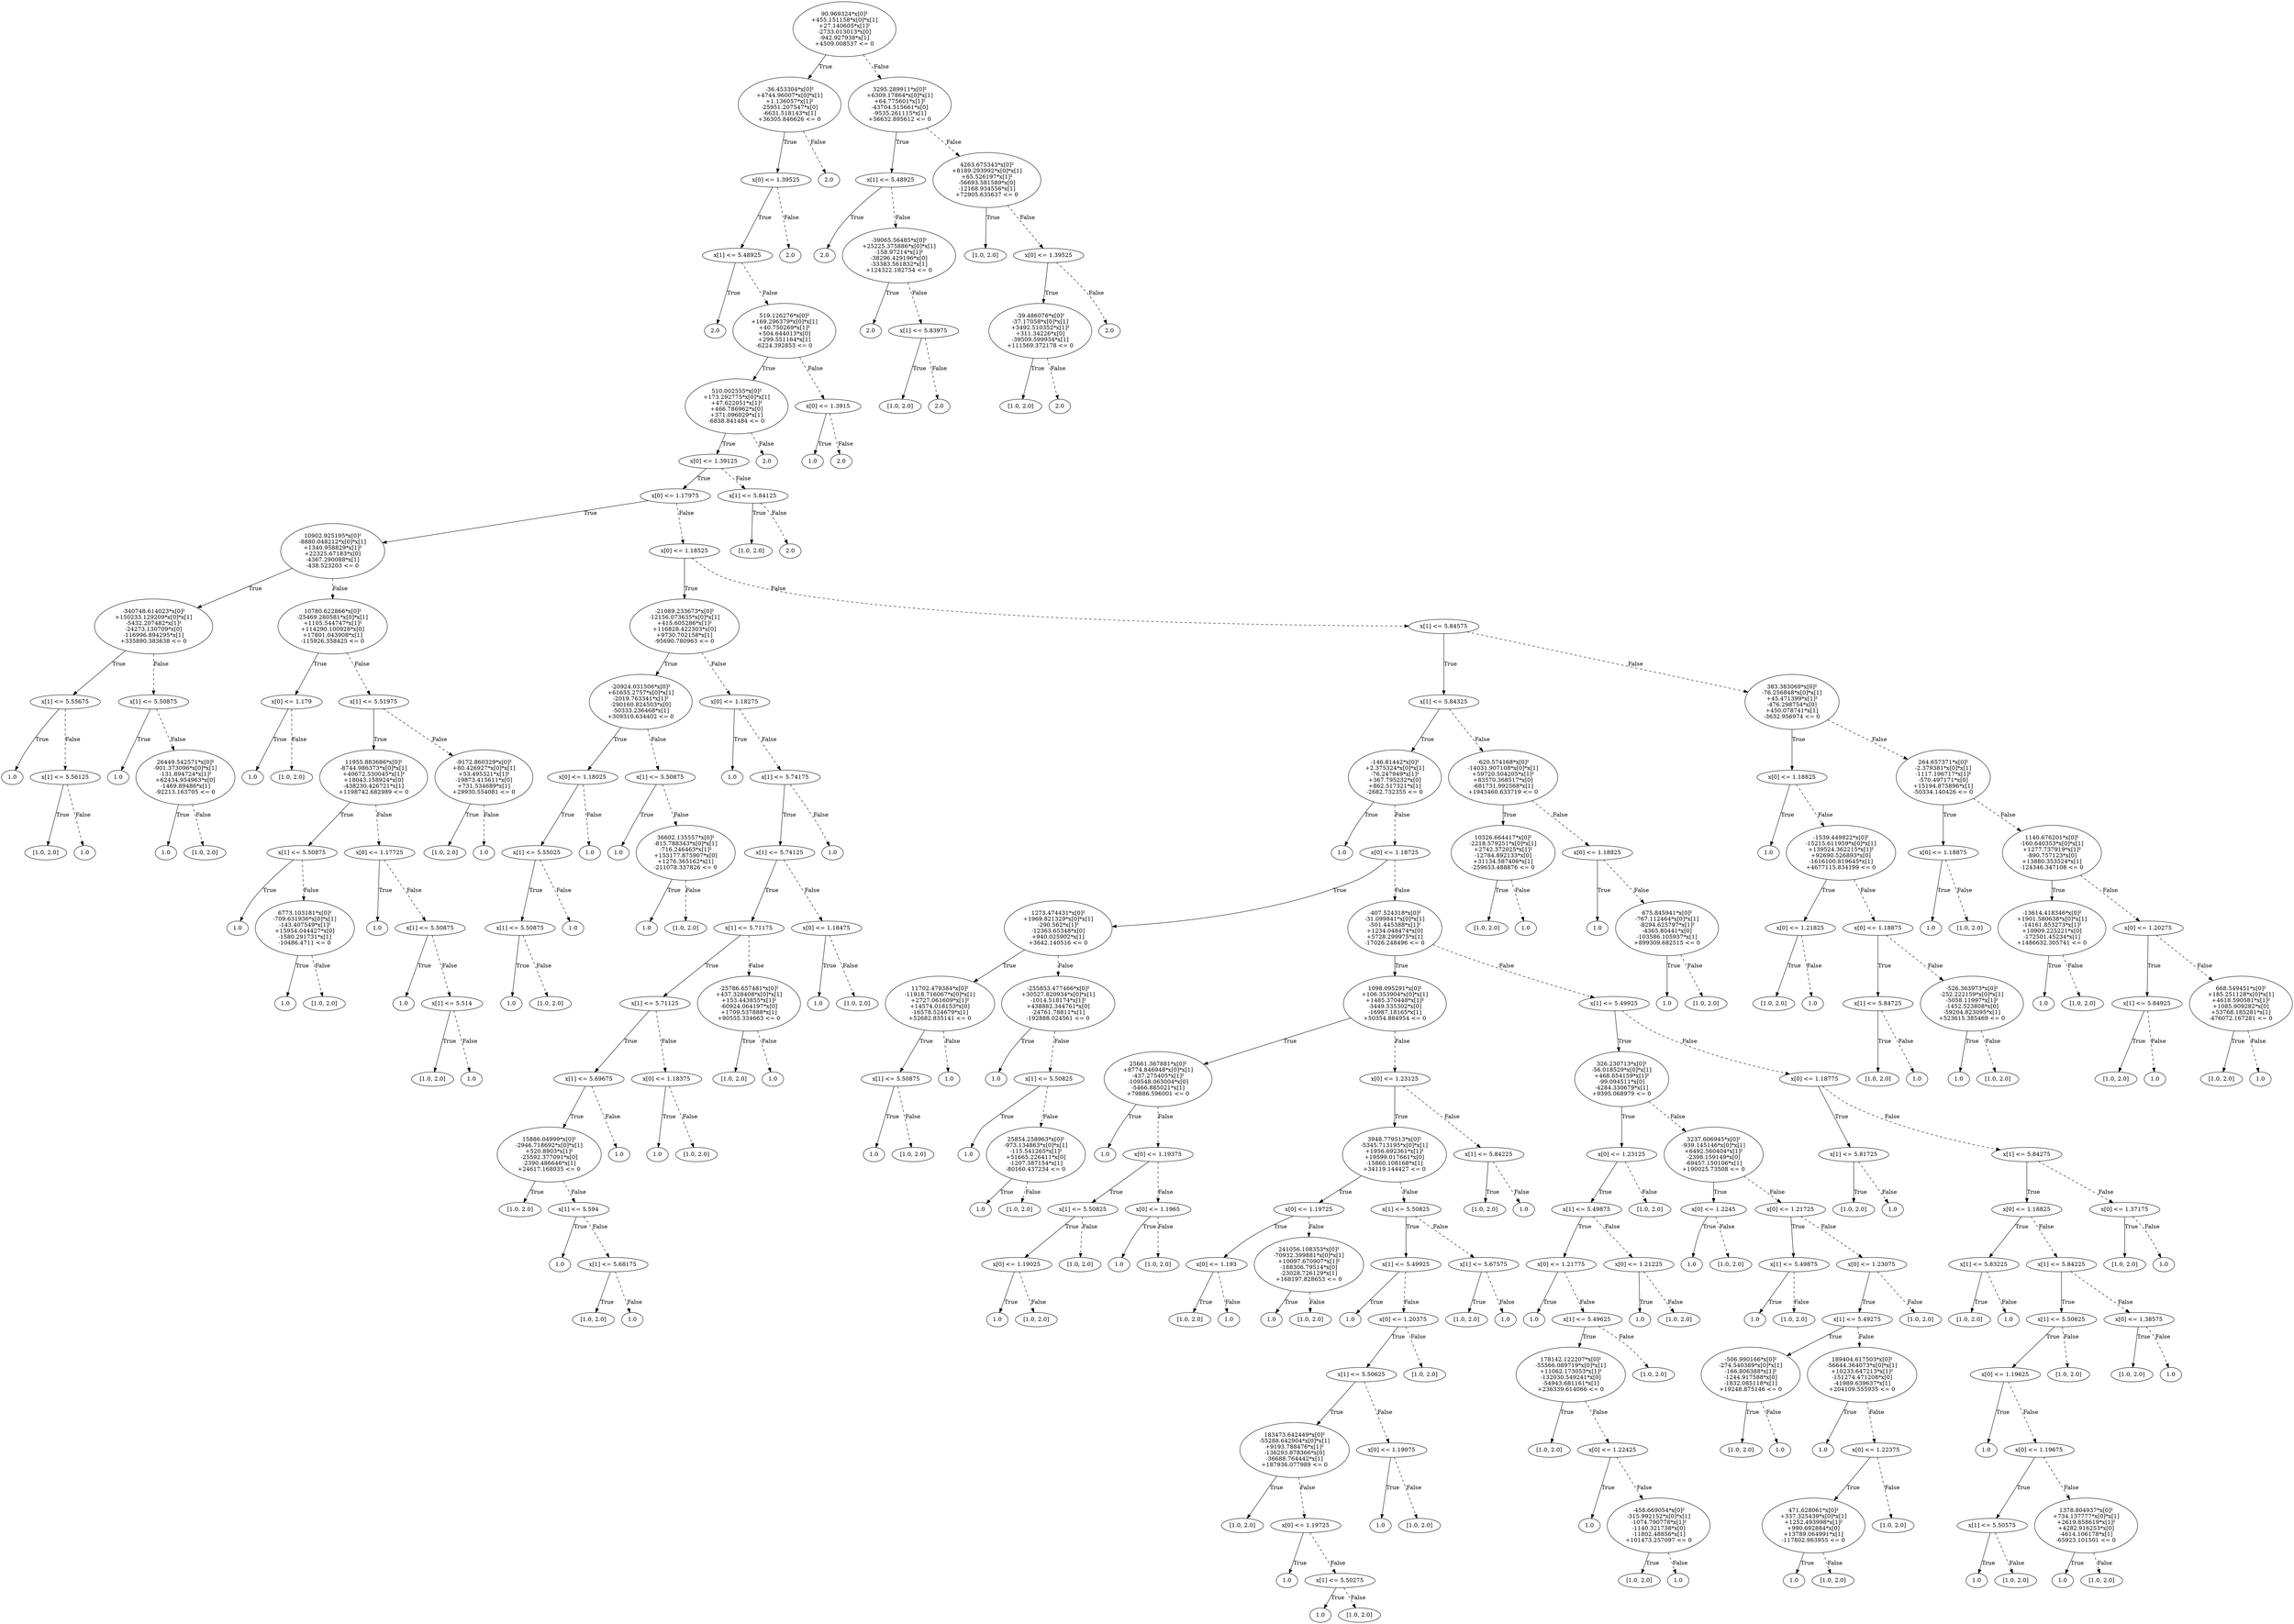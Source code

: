 digraph {
0 [label="90.969324*x[0]²\n+455.151158*x[0]*x[1]\n+27.140605*x[1]²\n-2733.013013*x[0]\n-942.927938*x[1]\n+4509.008537 <= 0"];
1 [label="-36.453304*x[0]²\n+4744.96007*x[0]*x[1]\n+1.136057*x[1]²\n-25951.207547*x[0]\n-6631.518143*x[1]\n+36305.846626 <= 0"];
2 [label="x[0] <= 1.39525"];
3 [label="x[1] <= 5.48925"];
4 [label="2.0"];
3 -> 4 [label="True"];
5 [label="519.126276*x[0]²\n+169.296379*x[0]*x[1]\n+40.750269*x[1]²\n+504.644013*x[0]\n+299.551164*x[1]\n-6224.392853 <= 0"];
6 [label="510.002555*x[0]²\n+173.292775*x[0]*x[1]\n+47.622051*x[1]²\n+466.786962*x[0]\n+371.096029*x[1]\n-6838.841484 <= 0"];
7 [label="x[0] <= 1.39125"];
8 [label="x[0] <= 1.17975"];
9 [label="10902.925195*x[0]²\n-8880.048212*x[0]*x[1]\n+1340.958829*x[1]²\n+22325.67183*x[0]\n-4367.290088*x[1]\n-438.523203 <= 0"];
10 [label="-340748.614023*x[0]²\n+150233.129209*x[0]*x[1]\n-5432.207482*x[1]²\n-24273.130709*x[0]\n-116996.894295*x[1]\n+335890.383638 <= 0"];
11 [label="x[1] <= 5.55675"];
12 [label="1.0"];
11 -> 12 [label="True"];
13 [label="x[1] <= 5.56125"];
14 [label="[1.0, 2.0]"];
13 -> 14 [label="True"];
15 [label="1.0"];
13 -> 15 [style="dashed", label="False"];
11 -> 13 [style="dashed", label="False"];
10 -> 11 [label="True"];
16 [label="x[1] <= 5.50875"];
17 [label="1.0"];
16 -> 17 [label="True"];
18 [label="26449.542571*x[0]²\n-901.373096*x[0]*x[1]\n-131.894724*x[1]²\n+62434.954963*x[0]\n-1469.89486*x[1]\n-92213.163705 <= 0"];
19 [label="1.0"];
18 -> 19 [label="True"];
20 [label="[1.0, 2.0]"];
18 -> 20 [style="dashed", label="False"];
16 -> 18 [style="dashed", label="False"];
10 -> 16 [style="dashed", label="False"];
9 -> 10 [label="True"];
21 [label="10780.622866*x[0]²\n-25469.280581*x[0]*x[1]\n+1105.544747*x[1]²\n+114290.100928*x[0]\n+17801.043908*x[1]\n-115926.358425 <= 0"];
22 [label="x[0] <= 1.179"];
23 [label="1.0"];
22 -> 23 [label="True"];
24 [label="[1.0, 2.0]"];
22 -> 24 [style="dashed", label="False"];
21 -> 22 [label="True"];
25 [label="x[1] <= 5.51975"];
26 [label="11955.883686*x[0]²\n-8744.986373*x[0]*x[1]\n+40672.530045*x[1]²\n+18043.158924*x[0]\n-438230.426721*x[1]\n+1198742.682989 <= 0"];
27 [label="x[1] <= 5.50875"];
28 [label="1.0"];
27 -> 28 [label="True"];
29 [label="6773.103181*x[0]²\n-709.631936*x[0]*x[1]\n-143.407549*x[1]²\n+15954.044427*x[0]\n-1580.291731*x[1]\n-10486.4711 <= 0"];
30 [label="1.0"];
29 -> 30 [label="True"];
31 [label="[1.0, 2.0]"];
29 -> 31 [style="dashed", label="False"];
27 -> 29 [style="dashed", label="False"];
26 -> 27 [label="True"];
32 [label="x[0] <= 1.17725"];
33 [label="1.0"];
32 -> 33 [label="True"];
34 [label="x[1] <= 5.50875"];
35 [label="1.0"];
34 -> 35 [label="True"];
36 [label="x[1] <= 5.514"];
37 [label="[1.0, 2.0]"];
36 -> 37 [label="True"];
38 [label="1.0"];
36 -> 38 [style="dashed", label="False"];
34 -> 36 [style="dashed", label="False"];
32 -> 34 [style="dashed", label="False"];
26 -> 32 [style="dashed", label="False"];
25 -> 26 [label="True"];
39 [label="-9172.860329*x[0]²\n+80.426927*x[0]*x[1]\n+53.495321*x[1]²\n-19873.415611*x[0]\n+731.534689*x[1]\n+29930.554081 <= 0"];
40 [label="[1.0, 2.0]"];
39 -> 40 [label="True"];
41 [label="1.0"];
39 -> 41 [style="dashed", label="False"];
25 -> 39 [style="dashed", label="False"];
21 -> 25 [style="dashed", label="False"];
9 -> 21 [style="dashed", label="False"];
8 -> 9 [label="True"];
42 [label="x[0] <= 1.18525"];
43 [label="-21089.233673*x[0]²\n-12156.073635*x[0]*x[1]\n+415.605286*x[1]²\n+116828.422303*x[0]\n+9730.702158*x[1]\n-95690.780963 <= 0"];
44 [label="-20924.031506*x[0]²\n+61655.2757*x[0]*x[1]\n-2019.763341*x[1]²\n-290160.824503*x[0]\n-50333.236468*x[1]\n+309310.634402 <= 0"];
45 [label="x[0] <= 1.18025"];
46 [label="x[1] <= 5.55025"];
47 [label="x[1] <= 5.50875"];
48 [label="1.0"];
47 -> 48 [label="True"];
49 [label="[1.0, 2.0]"];
47 -> 49 [style="dashed", label="False"];
46 -> 47 [label="True"];
50 [label="1.0"];
46 -> 50 [style="dashed", label="False"];
45 -> 46 [label="True"];
51 [label="1.0"];
45 -> 51 [style="dashed", label="False"];
44 -> 45 [label="True"];
52 [label="x[1] <= 5.50875"];
53 [label="1.0"];
52 -> 53 [label="True"];
54 [label="36602.135557*x[0]²\n-815.788343*x[0]*x[1]\n-716.246463*x[1]²\n+153177.875907*x[0]\n+1276.365162*x[1]\n-211078.337826 <= 0"];
55 [label="1.0"];
54 -> 55 [label="True"];
56 [label="[1.0, 2.0]"];
54 -> 56 [style="dashed", label="False"];
52 -> 54 [style="dashed", label="False"];
44 -> 52 [style="dashed", label="False"];
43 -> 44 [label="True"];
57 [label="x[0] <= 1.18275"];
58 [label="1.0"];
57 -> 58 [label="True"];
59 [label="x[1] <= 5.74175"];
60 [label="x[1] <= 5.74125"];
61 [label="x[1] <= 5.71175"];
62 [label="x[1] <= 5.71125"];
63 [label="x[1] <= 5.69675"];
64 [label="15886.04999*x[0]²\n-2946.718692*x[0]*x[1]\n+520.8903*x[1]²\n-25592.377091*x[0]\n-2390.486646*x[1]\n+24617.168035 <= 0"];
65 [label="[1.0, 2.0]"];
64 -> 65 [label="True"];
66 [label="x[1] <= 5.594"];
67 [label="1.0"];
66 -> 67 [label="True"];
68 [label="x[1] <= 5.68175"];
69 [label="[1.0, 2.0]"];
68 -> 69 [label="True"];
70 [label="1.0"];
68 -> 70 [style="dashed", label="False"];
66 -> 68 [style="dashed", label="False"];
64 -> 66 [style="dashed", label="False"];
63 -> 64 [label="True"];
71 [label="1.0"];
63 -> 71 [style="dashed", label="False"];
62 -> 63 [label="True"];
72 [label="x[0] <= 1.18375"];
73 [label="1.0"];
72 -> 73 [label="True"];
74 [label="[1.0, 2.0]"];
72 -> 74 [style="dashed", label="False"];
62 -> 72 [style="dashed", label="False"];
61 -> 62 [label="True"];
75 [label="-25786.657481*x[0]²\n+437.328408*x[0]*x[1]\n+153.443855*x[1]²\n-60924.064197*x[0]\n+1709.537888*x[1]\n+90555.334663 <= 0"];
76 [label="[1.0, 2.0]"];
75 -> 76 [label="True"];
77 [label="1.0"];
75 -> 77 [style="dashed", label="False"];
61 -> 75 [style="dashed", label="False"];
60 -> 61 [label="True"];
78 [label="x[0] <= 1.18475"];
79 [label="1.0"];
78 -> 79 [label="True"];
80 [label="[1.0, 2.0]"];
78 -> 80 [style="dashed", label="False"];
60 -> 78 [style="dashed", label="False"];
59 -> 60 [label="True"];
81 [label="1.0"];
59 -> 81 [style="dashed", label="False"];
57 -> 59 [style="dashed", label="False"];
43 -> 57 [style="dashed", label="False"];
42 -> 43 [label="True"];
82 [label="x[1] <= 5.84575"];
83 [label="x[1] <= 5.84325"];
84 [label="-146.81442*x[0]²\n+2.375324*x[0]*x[1]\n-76.247949*x[1]²\n+367.795232*x[0]\n+862.517321*x[1]\n-2682.732355 <= 0"];
85 [label="1.0"];
84 -> 85 [label="True"];
86 [label="x[0] <= 1.18725"];
87 [label="1273.474431*x[0]²\n+1969.821329*x[0]*x[1]\n-290.562*x[1]²\n-12363.65348*x[0]\n+940.025902*x[1]\n+3642.140516 <= 0"];
88 [label="11702.479384*x[0]²\n-11918.716067*x[0]*x[1]\n+2727.061609*x[1]²\n+14574.018153*x[0]\n-16578.524679*x[1]\n+52682.835141 <= 0"];
89 [label="x[1] <= 5.50875"];
90 [label="1.0"];
89 -> 90 [label="True"];
91 [label="[1.0, 2.0]"];
89 -> 91 [style="dashed", label="False"];
88 -> 89 [label="True"];
92 [label="1.0"];
88 -> 92 [style="dashed", label="False"];
87 -> 88 [label="True"];
93 [label="-255853.477466*x[0]²\n+30527.820934*x[0]*x[1]\n-1014.518174*x[1]²\n+438882.344761*x[0]\n-24761.78811*x[1]\n-192888.024561 <= 0"];
94 [label="1.0"];
93 -> 94 [label="True"];
95 [label="x[1] <= 5.50825"];
96 [label="1.0"];
95 -> 96 [label="True"];
97 [label="25854.258963*x[0]²\n-973.134863*x[0]*x[1]\n-115.541265*x[1]²\n+51665.226411*x[0]\n-1207.387154*x[1]\n-80160.437234 <= 0"];
98 [label="1.0"];
97 -> 98 [label="True"];
99 [label="[1.0, 2.0]"];
97 -> 99 [style="dashed", label="False"];
95 -> 97 [style="dashed", label="False"];
93 -> 95 [style="dashed", label="False"];
87 -> 93 [style="dashed", label="False"];
86 -> 87 [label="True"];
100 [label="-407.524318*x[0]²\n-31.099841*x[0]*x[1]\n-501.445388*x[1]²\n+1234.048474*x[0]\n+5728.299975*x[1]\n-17026.248496 <= 0"];
101 [label="1098.095291*x[0]²\n+106.353904*x[0]*x[1]\n+1485.370448*x[1]²\n-3449.535302*x[0]\n-16987.18165*x[1]\n+50354.884954 <= 0"];
102 [label="25661.367881*x[0]²\n+8774.846948*x[0]*x[1]\n-437.275405*x[1]²\n-109548.063004*x[0]\n-5466.885021*x[1]\n+79886.596001 <= 0"];
103 [label="1.0"];
102 -> 103 [label="True"];
104 [label="x[0] <= 1.19375"];
105 [label="x[1] <= 5.50825"];
106 [label="x[0] <= 1.19025"];
107 [label="1.0"];
106 -> 107 [label="True"];
108 [label="[1.0, 2.0]"];
106 -> 108 [style="dashed", label="False"];
105 -> 106 [label="True"];
109 [label="[1.0, 2.0]"];
105 -> 109 [style="dashed", label="False"];
104 -> 105 [label="True"];
110 [label="x[0] <= 1.1965"];
111 [label="1.0"];
110 -> 111 [label="True"];
112 [label="[1.0, 2.0]"];
110 -> 112 [style="dashed", label="False"];
104 -> 110 [style="dashed", label="False"];
102 -> 104 [style="dashed", label="False"];
101 -> 102 [label="True"];
113 [label="x[0] <= 1.23125"];
114 [label="3948.779513*x[0]²\n-5345.713195*x[0]*x[1]\n+1956.692361*x[1]²\n+19599.017661*x[0]\n-15860.108168*x[1]\n+34119.144427 <= 0"];
115 [label="x[0] <= 1.19725"];
116 [label="x[0] <= 1.193"];
117 [label="[1.0, 2.0]"];
116 -> 117 [label="True"];
118 [label="1.0"];
116 -> 118 [style="dashed", label="False"];
115 -> 116 [label="True"];
119 [label="241056.108353*x[0]²\n-70932.399881*x[0]*x[1]\n+10097.670907*x[1]²\n-188306.79514*x[0]\n-23028.726129*x[1]\n+168197.828653 <= 0"];
120 [label="1.0"];
119 -> 120 [label="True"];
121 [label="[1.0, 2.0]"];
119 -> 121 [style="dashed", label="False"];
115 -> 119 [style="dashed", label="False"];
114 -> 115 [label="True"];
122 [label="x[1] <= 5.50825"];
123 [label="x[1] <= 5.49925"];
124 [label="1.0"];
123 -> 124 [label="True"];
125 [label="x[0] <= 1.20375"];
126 [label="x[1] <= 5.50625"];
127 [label="183473.642449*x[0]²\n-55288.642904*x[0]*x[1]\n+9193.788476*x[1]²\n-136293.878366*x[0]\n-36688.764442*x[1]\n+187936.077989 <= 0"];
128 [label="[1.0, 2.0]"];
127 -> 128 [label="True"];
129 [label="x[0] <= 1.19725"];
130 [label="1.0"];
129 -> 130 [label="True"];
131 [label="x[1] <= 5.50275"];
132 [label="1.0"];
131 -> 132 [label="True"];
133 [label="[1.0, 2.0]"];
131 -> 133 [style="dashed", label="False"];
129 -> 131 [style="dashed", label="False"];
127 -> 129 [style="dashed", label="False"];
126 -> 127 [label="True"];
134 [label="x[0] <= 1.19075"];
135 [label="1.0"];
134 -> 135 [label="True"];
136 [label="[1.0, 2.0]"];
134 -> 136 [style="dashed", label="False"];
126 -> 134 [style="dashed", label="False"];
125 -> 126 [label="True"];
137 [label="[1.0, 2.0]"];
125 -> 137 [style="dashed", label="False"];
123 -> 125 [style="dashed", label="False"];
122 -> 123 [label="True"];
138 [label="x[1] <= 5.67575"];
139 [label="[1.0, 2.0]"];
138 -> 139 [label="True"];
140 [label="1.0"];
138 -> 140 [style="dashed", label="False"];
122 -> 138 [style="dashed", label="False"];
114 -> 122 [style="dashed", label="False"];
113 -> 114 [label="True"];
141 [label="x[1] <= 5.84225"];
142 [label="[1.0, 2.0]"];
141 -> 142 [label="True"];
143 [label="1.0"];
141 -> 143 [style="dashed", label="False"];
113 -> 141 [style="dashed", label="False"];
101 -> 113 [style="dashed", label="False"];
100 -> 101 [label="True"];
144 [label="x[1] <= 5.49925"];
145 [label="326.230713*x[0]²\n-56.018529*x[0]*x[1]\n+468.854159*x[1]²\n-99.094511*x[0]\n-4284.330679*x[1]\n+9395.068979 <= 0"];
146 [label="x[0] <= 1.23125"];
147 [label="x[1] <= 5.49875"];
148 [label="x[0] <= 1.21775"];
149 [label="1.0"];
148 -> 149 [label="True"];
150 [label="x[1] <= 5.49625"];
151 [label="178142.122207*x[0]²\n-55566.089719*x[0]*x[1]\n+11062.173053*x[1]²\n-132030.549241*x[0]\n-54943.681161*x[1]\n+236339.614066 <= 0"];
152 [label="[1.0, 2.0]"];
151 -> 152 [label="True"];
153 [label="x[0] <= 1.22425"];
154 [label="1.0"];
153 -> 154 [label="True"];
155 [label="-458.669054*x[0]²\n-315.992152*x[0]*x[1]\n-1074.790778*x[1]²\n-1140.321738*x[0]\n-11802.48856*x[1]\n+101473.257097 <= 0"];
156 [label="[1.0, 2.0]"];
155 -> 156 [label="True"];
157 [label="1.0"];
155 -> 157 [style="dashed", label="False"];
153 -> 155 [style="dashed", label="False"];
151 -> 153 [style="dashed", label="False"];
150 -> 151 [label="True"];
158 [label="[1.0, 2.0]"];
150 -> 158 [style="dashed", label="False"];
148 -> 150 [style="dashed", label="False"];
147 -> 148 [label="True"];
159 [label="x[0] <= 1.21225"];
160 [label="1.0"];
159 -> 160 [label="True"];
161 [label="[1.0, 2.0]"];
159 -> 161 [style="dashed", label="False"];
147 -> 159 [style="dashed", label="False"];
146 -> 147 [label="True"];
162 [label="[1.0, 2.0]"];
146 -> 162 [style="dashed", label="False"];
145 -> 146 [label="True"];
163 [label="3237.606945*x[0]²\n-939.145146*x[0]*x[1]\n+6492.560404*x[1]²\n-2398.159149*x[0]\n-69457.150106*x[1]\n+190025.73508 <= 0"];
164 [label="x[0] <= 1.2245"];
165 [label="1.0"];
164 -> 165 [label="True"];
166 [label="[1.0, 2.0]"];
164 -> 166 [style="dashed", label="False"];
163 -> 164 [label="True"];
167 [label="x[0] <= 1.21725"];
168 [label="x[1] <= 5.49875"];
169 [label="1.0"];
168 -> 169 [label="True"];
170 [label="[1.0, 2.0]"];
168 -> 170 [style="dashed", label="False"];
167 -> 168 [label="True"];
171 [label="x[0] <= 1.23075"];
172 [label="x[1] <= 5.49275"];
173 [label="-506.990166*x[0]²\n-274.540389*x[0]*x[1]\n-166.806388*x[1]²\n-1244.917588*x[0]\n-1832.085118*x[1]\n+19248.875146 <= 0"];
174 [label="[1.0, 2.0]"];
173 -> 174 [label="True"];
175 [label="1.0"];
173 -> 175 [style="dashed", label="False"];
172 -> 173 [label="True"];
176 [label="189404.617503*x[0]²\n-56644.364073*x[0]*x[1]\n+10233.647213*x[1]²\n-151274.471208*x[0]\n-41989.639637*x[1]\n+204109.555935 <= 0"];
177 [label="1.0"];
176 -> 177 [label="True"];
178 [label="x[0] <= 1.22375"];
179 [label="471.628061*x[0]²\n+337.325439*x[0]*x[1]\n+1252.493998*x[1]²\n+990.692884*x[0]\n+13789.064991*x[1]\n-117802.963955 <= 0"];
180 [label="1.0"];
179 -> 180 [label="True"];
181 [label="[1.0, 2.0]"];
179 -> 181 [style="dashed", label="False"];
178 -> 179 [label="True"];
182 [label="[1.0, 2.0]"];
178 -> 182 [style="dashed", label="False"];
176 -> 178 [style="dashed", label="False"];
172 -> 176 [style="dashed", label="False"];
171 -> 172 [label="True"];
183 [label="[1.0, 2.0]"];
171 -> 183 [style="dashed", label="False"];
167 -> 171 [style="dashed", label="False"];
163 -> 167 [style="dashed", label="False"];
145 -> 163 [style="dashed", label="False"];
144 -> 145 [label="True"];
184 [label="x[0] <= 1.18775"];
185 [label="x[1] <= 5.81725"];
186 [label="[1.0, 2.0]"];
185 -> 186 [label="True"];
187 [label="1.0"];
185 -> 187 [style="dashed", label="False"];
184 -> 185 [label="True"];
188 [label="x[1] <= 5.84275"];
189 [label="x[0] <= 1.18825"];
190 [label="x[1] <= 5.83225"];
191 [label="[1.0, 2.0]"];
190 -> 191 [label="True"];
192 [label="1.0"];
190 -> 192 [style="dashed", label="False"];
189 -> 190 [label="True"];
193 [label="x[1] <= 5.84225"];
194 [label="x[1] <= 5.50625"];
195 [label="x[0] <= 1.19625"];
196 [label="1.0"];
195 -> 196 [label="True"];
197 [label="x[0] <= 1.19675"];
198 [label="x[1] <= 5.50575"];
199 [label="1.0"];
198 -> 199 [label="True"];
200 [label="[1.0, 2.0]"];
198 -> 200 [style="dashed", label="False"];
197 -> 198 [label="True"];
201 [label="1378.804937*x[0]²\n+734.137777*x[0]*x[1]\n+2619.858619*x[1]²\n+4282.916253*x[0]\n-4614.106178*x[1]\n-65923.101501 <= 0"];
202 [label="1.0"];
201 -> 202 [label="True"];
203 [label="[1.0, 2.0]"];
201 -> 203 [style="dashed", label="False"];
197 -> 201 [style="dashed", label="False"];
195 -> 197 [style="dashed", label="False"];
194 -> 195 [label="True"];
204 [label="[1.0, 2.0]"];
194 -> 204 [style="dashed", label="False"];
193 -> 194 [label="True"];
205 [label="x[0] <= 1.38575"];
206 [label="[1.0, 2.0]"];
205 -> 206 [label="True"];
207 [label="1.0"];
205 -> 207 [style="dashed", label="False"];
193 -> 205 [style="dashed", label="False"];
189 -> 193 [style="dashed", label="False"];
188 -> 189 [label="True"];
208 [label="x[0] <= 1.37175"];
209 [label="[1.0, 2.0]"];
208 -> 209 [label="True"];
210 [label="1.0"];
208 -> 210 [style="dashed", label="False"];
188 -> 208 [style="dashed", label="False"];
184 -> 188 [style="dashed", label="False"];
144 -> 184 [style="dashed", label="False"];
100 -> 144 [style="dashed", label="False"];
86 -> 100 [style="dashed", label="False"];
84 -> 86 [style="dashed", label="False"];
83 -> 84 [label="True"];
211 [label="-620.574168*x[0]²\n-14031.907108*x[0]*x[1]\n+59720.504205*x[1]²\n+83570.368517*x[0]\n-681731.992568*x[1]\n+1943460.633719 <= 0"];
212 [label="10326.664417*x[0]²\n-2218.579251*x[0]*x[1]\n+2742.372025*x[1]²\n-12784.892133*x[0]\n+31134.587406*x[1]\n-259653.488876 <= 0"];
213 [label="[1.0, 2.0]"];
212 -> 213 [label="True"];
214 [label="1.0"];
212 -> 214 [style="dashed", label="False"];
211 -> 212 [label="True"];
215 [label="x[0] <= 1.18825"];
216 [label="1.0"];
215 -> 216 [label="True"];
217 [label="675.845941*x[0]²\n-767.112464*x[0]*x[1]\n-8294.625797*x[1]²\n-4365.80441*x[0]\n-103586.105937*x[1]\n+899309.682515 <= 0"];
218 [label="1.0"];
217 -> 218 [label="True"];
219 [label="[1.0, 2.0]"];
217 -> 219 [style="dashed", label="False"];
215 -> 217 [style="dashed", label="False"];
211 -> 215 [style="dashed", label="False"];
83 -> 211 [style="dashed", label="False"];
82 -> 83 [label="True"];
220 [label="383.383069*x[0]²\n-76.256848*x[0]*x[1]\n+45.471399*x[1]²\n-476.298754*x[0]\n+450.078741*x[1]\n-3632.956974 <= 0"];
221 [label="x[0] <= 1.18825"];
222 [label="1.0"];
221 -> 222 [label="True"];
223 [label="-1539.449822*x[0]²\n-15215.611959*x[0]*x[1]\n+139524.362215*x[1]²\n+92690.526893*x[0]\n-1616100.819645*x[1]\n+4677115.834199 <= 0"];
224 [label="x[0] <= 1.21825"];
225 [label="[1.0, 2.0]"];
224 -> 225 [label="True"];
226 [label="1.0"];
224 -> 226 [style="dashed", label="False"];
223 -> 224 [label="True"];
227 [label="x[0] <= 1.18875"];
228 [label="x[1] <= 5.84725"];
229 [label="[1.0, 2.0]"];
228 -> 229 [label="True"];
230 [label="1.0"];
228 -> 230 [style="dashed", label="False"];
227 -> 228 [label="True"];
231 [label="-526.363973*x[0]²\n-252.222159*x[0]*x[1]\n-5058.11997*x[1]²\n-1452.523808*x[0]\n-59204.823095*x[1]\n+523615.385469 <= 0"];
232 [label="1.0"];
231 -> 232 [label="True"];
233 [label="[1.0, 2.0]"];
231 -> 233 [style="dashed", label="False"];
227 -> 231 [style="dashed", label="False"];
223 -> 227 [style="dashed", label="False"];
221 -> 223 [style="dashed", label="False"];
220 -> 221 [label="True"];
234 [label="264.657371*x[0]²\n-2.379381*x[0]*x[1]\n-1117.196717*x[1]²\n-570.497171*x[0]\n+15194.875896*x[1]\n-50334.140426 <= 0"];
235 [label="x[0] <= 1.18875"];
236 [label="1.0"];
235 -> 236 [label="True"];
237 [label="[1.0, 2.0]"];
235 -> 237 [style="dashed", label="False"];
234 -> 235 [label="True"];
238 [label="1140.676201*x[0]²\n-160.640353*x[0]*x[1]\n+1277.737919*x[1]²\n-890.757123*x[0]\n+13880.353524*x[1]\n-124346.347108 <= 0"];
239 [label="-13614.418346*x[0]²\n+1901.580638*x[0]*x[1]\n-14161.853273*x[1]²\n+10909.225221*x[0]\n-172501.45234*x[1]\n+1486632.305741 <= 0"];
240 [label="1.0"];
239 -> 240 [label="True"];
241 [label="[1.0, 2.0]"];
239 -> 241 [style="dashed", label="False"];
238 -> 239 [label="True"];
242 [label="x[0] <= 1.20275"];
243 [label="x[1] <= 5.84925"];
244 [label="[1.0, 2.0]"];
243 -> 244 [label="True"];
245 [label="1.0"];
243 -> 245 [style="dashed", label="False"];
242 -> 243 [label="True"];
246 [label="668.549451*x[0]²\n+185.251128*x[0]*x[1]\n+4618.590581*x[1]²\n+1085.909282*x[0]\n+53768.185281*x[1]\n-476072.167281 <= 0"];
247 [label="[1.0, 2.0]"];
246 -> 247 [label="True"];
248 [label="1.0"];
246 -> 248 [style="dashed", label="False"];
242 -> 246 [style="dashed", label="False"];
238 -> 242 [style="dashed", label="False"];
234 -> 238 [style="dashed", label="False"];
220 -> 234 [style="dashed", label="False"];
82 -> 220 [style="dashed", label="False"];
42 -> 82 [style="dashed", label="False"];
8 -> 42 [style="dashed", label="False"];
7 -> 8 [label="True"];
249 [label="x[1] <= 5.84125"];
250 [label="[1.0, 2.0]"];
249 -> 250 [label="True"];
251 [label="2.0"];
249 -> 251 [style="dashed", label="False"];
7 -> 249 [style="dashed", label="False"];
6 -> 7 [label="True"];
252 [label="2.0"];
6 -> 252 [style="dashed", label="False"];
5 -> 6 [label="True"];
253 [label="x[0] <= 1.3915"];
254 [label="1.0"];
253 -> 254 [label="True"];
255 [label="2.0"];
253 -> 255 [style="dashed", label="False"];
5 -> 253 [style="dashed", label="False"];
3 -> 5 [style="dashed", label="False"];
2 -> 3 [label="True"];
256 [label="2.0"];
2 -> 256 [style="dashed", label="False"];
1 -> 2 [label="True"];
257 [label="2.0"];
1 -> 257 [style="dashed", label="False"];
0 -> 1 [label="True"];
258 [label="3295.289911*x[0]²\n+6309.17864*x[0]*x[1]\n+64.775601*x[1]²\n-43704.515661*x[0]\n-9535.261115*x[1]\n+56632.895612 <= 0"];
259 [label="x[1] <= 5.48925"];
260 [label="2.0"];
259 -> 260 [label="True"];
261 [label="-39065.56485*x[0]²\n+25225.375886*x[0]*x[1]\n-158.97214*x[1]²\n-38296.429196*x[0]\n-33383.561832*x[1]\n+124322.182754 <= 0"];
262 [label="2.0"];
261 -> 262 [label="True"];
263 [label="x[1] <= 5.83975"];
264 [label="[1.0, 2.0]"];
263 -> 264 [label="True"];
265 [label="2.0"];
263 -> 265 [style="dashed", label="False"];
261 -> 263 [style="dashed", label="False"];
259 -> 261 [style="dashed", label="False"];
258 -> 259 [label="True"];
266 [label="4263.675343*x[0]²\n+8189.293992*x[0]*x[1]\n+65.526197*x[1]²\n-56693.581589*x[0]\n-12168.934556*x[1]\n+72905.635637 <= 0"];
267 [label="[1.0, 2.0]"];
266 -> 267 [label="True"];
268 [label="x[0] <= 1.39525"];
269 [label="-39.486076*x[0]²\n-37.17058*x[0]*x[1]\n+3492.510352*x[1]²\n+311.34226*x[0]\n-39509.599934*x[1]\n+111569.372178 <= 0"];
270 [label="[1.0, 2.0]"];
269 -> 270 [label="True"];
271 [label="2.0"];
269 -> 271 [style="dashed", label="False"];
268 -> 269 [label="True"];
272 [label="2.0"];
268 -> 272 [style="dashed", label="False"];
266 -> 268 [style="dashed", label="False"];
258 -> 266 [style="dashed", label="False"];
0 -> 258 [style="dashed", label="False"];

}